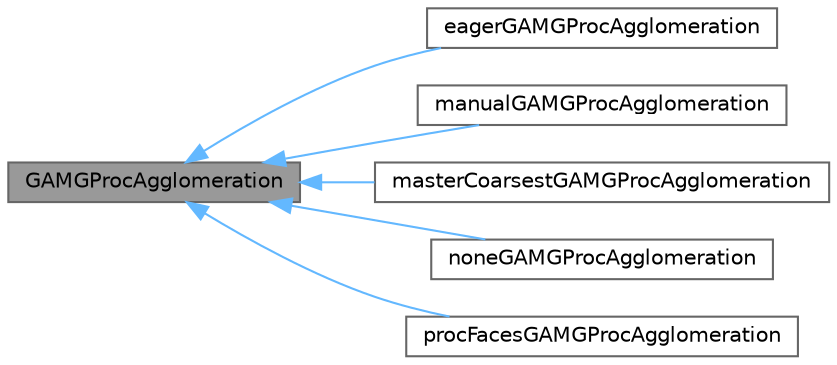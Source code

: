 digraph "GAMGProcAgglomeration"
{
 // LATEX_PDF_SIZE
  bgcolor="transparent";
  edge [fontname=Helvetica,fontsize=10,labelfontname=Helvetica,labelfontsize=10];
  node [fontname=Helvetica,fontsize=10,shape=box,height=0.2,width=0.4];
  rankdir="LR";
  Node1 [id="Node000001",label="GAMGProcAgglomeration",height=0.2,width=0.4,color="gray40", fillcolor="grey60", style="filled", fontcolor="black",tooltip="Processor agglomeration of GAMGAgglomerations."];
  Node1 -> Node2 [id="edge1_Node000001_Node000002",dir="back",color="steelblue1",style="solid",tooltip=" "];
  Node2 [id="Node000002",label="eagerGAMGProcAgglomeration",height=0.2,width=0.4,color="gray40", fillcolor="white", style="filled",URL="$classFoam_1_1eagerGAMGProcAgglomeration.html",tooltip="'Eager' processor agglomeration of GAMGAgglomerations: at every level agglomerates 'mergeLevels' numb..."];
  Node1 -> Node3 [id="edge2_Node000001_Node000003",dir="back",color="steelblue1",style="solid",tooltip=" "];
  Node3 [id="Node000003",label="manualGAMGProcAgglomeration",height=0.2,width=0.4,color="gray40", fillcolor="white", style="filled",URL="$classFoam_1_1manualGAMGProcAgglomeration.html",tooltip="Manual processor agglomeration of GAMGAgglomerations."];
  Node1 -> Node4 [id="edge3_Node000001_Node000004",dir="back",color="steelblue1",style="solid",tooltip=" "];
  Node4 [id="Node000004",label="masterCoarsestGAMGProcAgglomeration",height=0.2,width=0.4,color="gray40", fillcolor="white", style="filled",URL="$classFoam_1_1masterCoarsestGAMGProcAgglomeration.html",tooltip="Processor agglomeration of GAMGAgglomerations."];
  Node1 -> Node5 [id="edge4_Node000001_Node000005",dir="back",color="steelblue1",style="solid",tooltip=" "];
  Node5 [id="Node000005",label="noneGAMGProcAgglomeration",height=0.2,width=0.4,color="gray40", fillcolor="white", style="filled",URL="$classFoam_1_1noneGAMGProcAgglomeration.html",tooltip="Processor agglomeration of GAMGAgglomerations."];
  Node1 -> Node6 [id="edge5_Node000001_Node000006",dir="back",color="steelblue1",style="solid",tooltip=" "];
  Node6 [id="Node000006",label="procFacesGAMGProcAgglomeration",height=0.2,width=0.4,color="gray40", fillcolor="white", style="filled",URL="$classFoam_1_1procFacesGAMGProcAgglomeration.html",tooltip="Processor agglomeration of GAMGAgglomerations. Needs nAgglomeratingCells which is when to start agglo..."];
}
